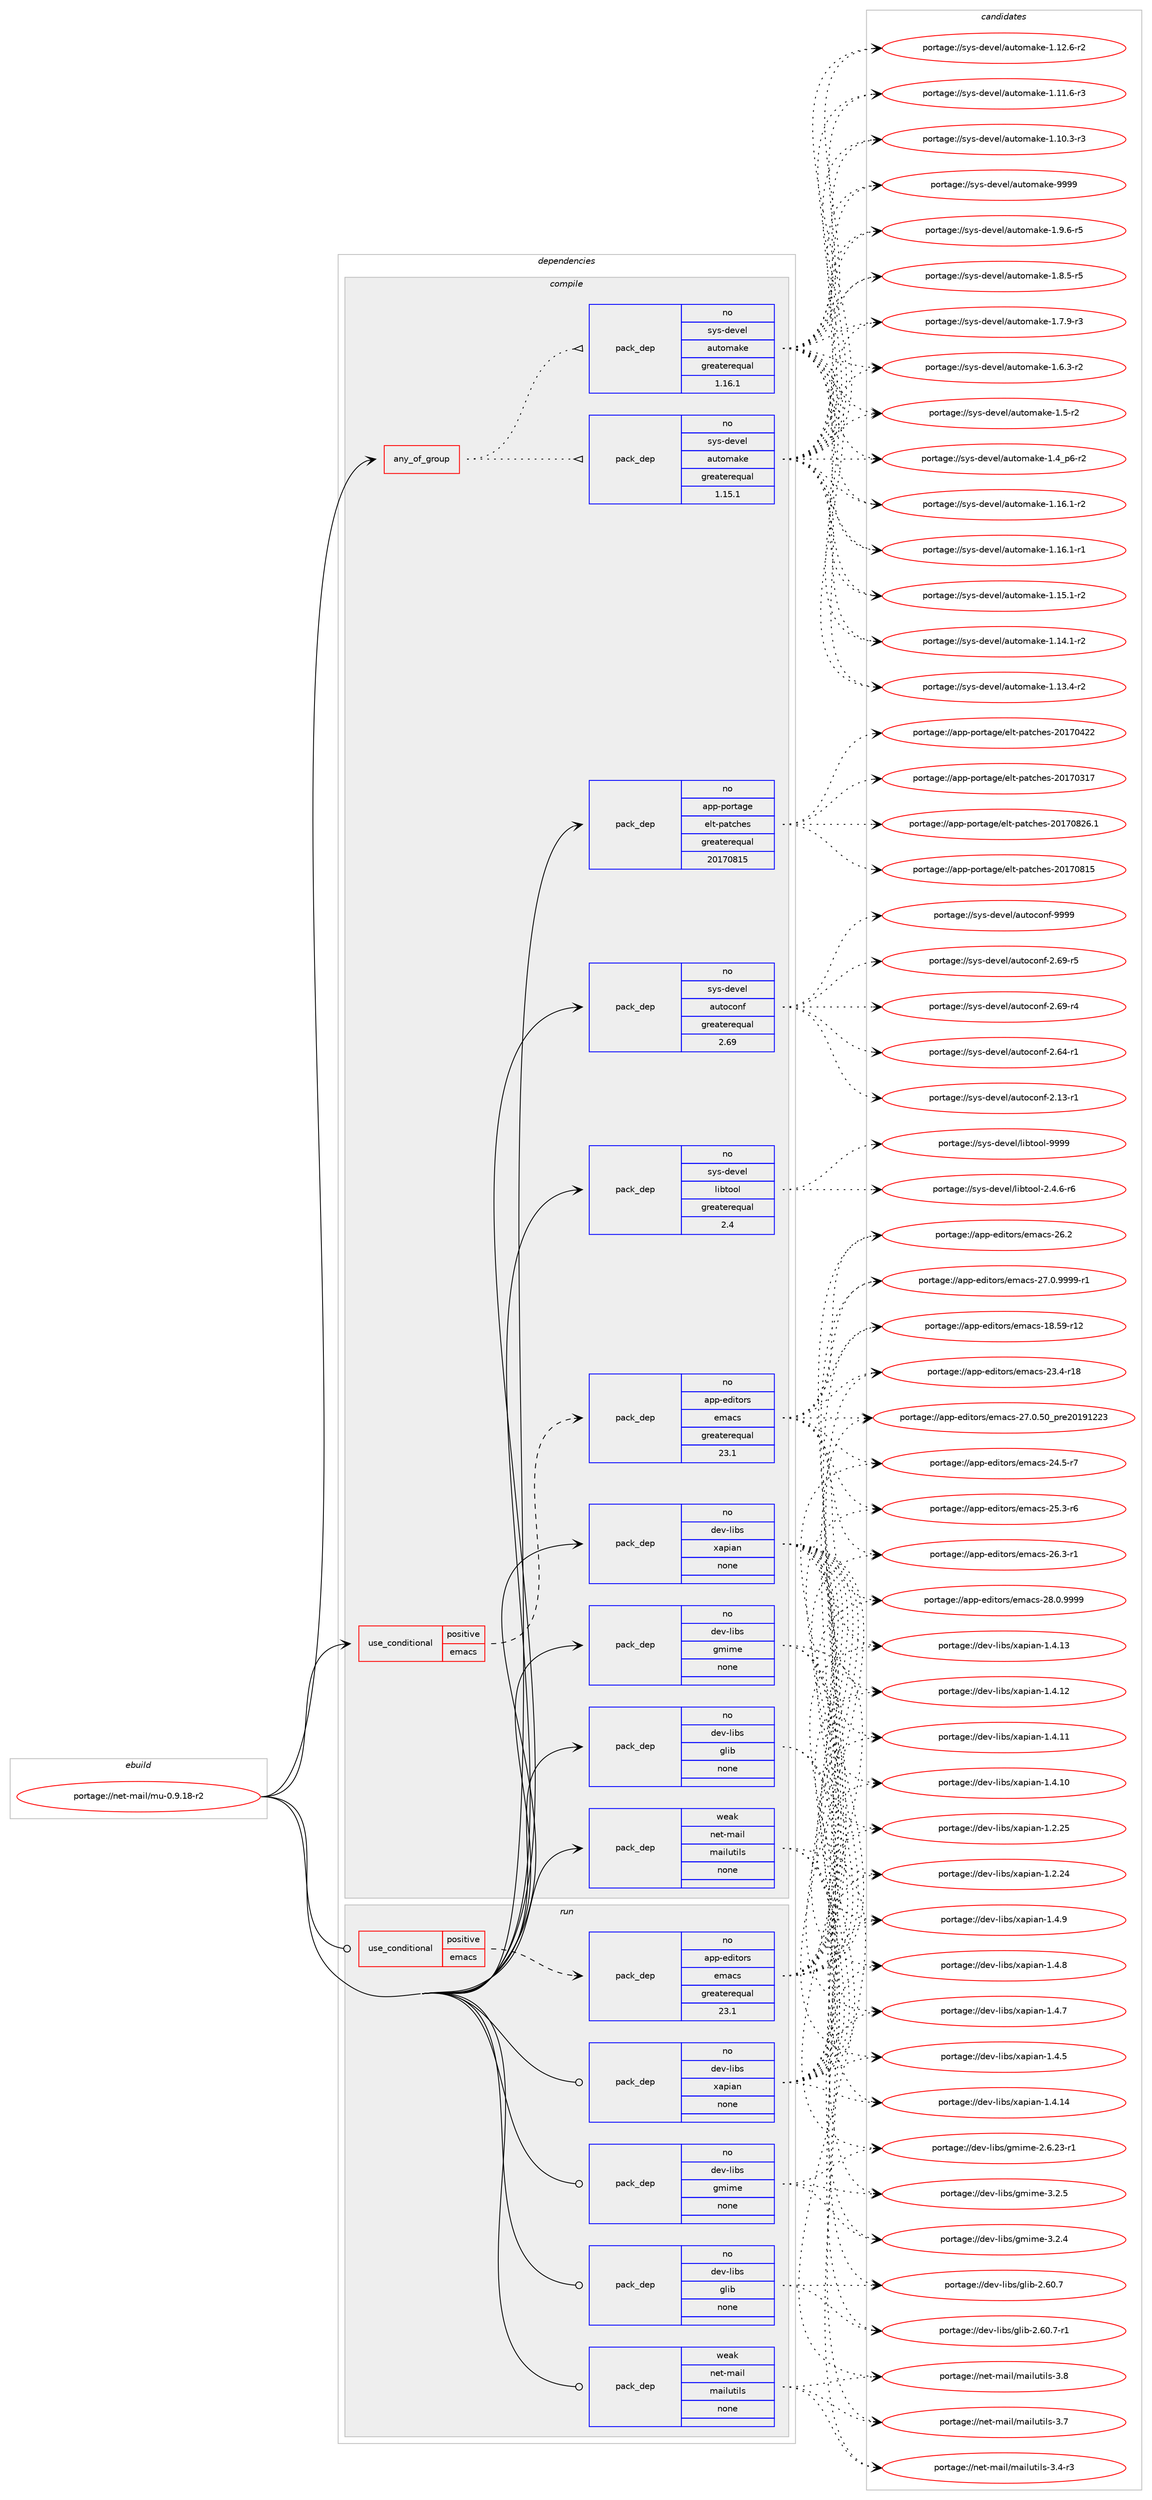digraph prolog {

# *************
# Graph options
# *************

newrank=true;
concentrate=true;
compound=true;
graph [rankdir=LR,fontname=Helvetica,fontsize=10,ranksep=1.5];#, ranksep=2.5, nodesep=0.2];
edge  [arrowhead=vee];
node  [fontname=Helvetica,fontsize=10];

# **********
# The ebuild
# **********

subgraph cluster_leftcol {
color=gray;
rank=same;
label=<<i>ebuild</i>>;
id [label="portage://net-mail/mu-0.9.18-r2", color=red, width=4, href="../net-mail/mu-0.9.18-r2.svg"];
}

# ****************
# The dependencies
# ****************

subgraph cluster_midcol {
color=gray;
label=<<i>dependencies</i>>;
subgraph cluster_compile {
fillcolor="#eeeeee";
style=filled;
label=<<i>compile</i>>;
subgraph any2069 {
dependency133261 [label=<<TABLE BORDER="0" CELLBORDER="1" CELLSPACING="0" CELLPADDING="4"><TR><TD CELLPADDING="10">any_of_group</TD></TR></TABLE>>, shape=none, color=red];subgraph pack102950 {
dependency133262 [label=<<TABLE BORDER="0" CELLBORDER="1" CELLSPACING="0" CELLPADDING="4" WIDTH="220"><TR><TD ROWSPAN="6" CELLPADDING="30">pack_dep</TD></TR><TR><TD WIDTH="110">no</TD></TR><TR><TD>sys-devel</TD></TR><TR><TD>automake</TD></TR><TR><TD>greaterequal</TD></TR><TR><TD>1.16.1</TD></TR></TABLE>>, shape=none, color=blue];
}
dependency133261:e -> dependency133262:w [weight=20,style="dotted",arrowhead="oinv"];
subgraph pack102951 {
dependency133263 [label=<<TABLE BORDER="0" CELLBORDER="1" CELLSPACING="0" CELLPADDING="4" WIDTH="220"><TR><TD ROWSPAN="6" CELLPADDING="30">pack_dep</TD></TR><TR><TD WIDTH="110">no</TD></TR><TR><TD>sys-devel</TD></TR><TR><TD>automake</TD></TR><TR><TD>greaterequal</TD></TR><TR><TD>1.15.1</TD></TR></TABLE>>, shape=none, color=blue];
}
dependency133261:e -> dependency133263:w [weight=20,style="dotted",arrowhead="oinv"];
}
id:e -> dependency133261:w [weight=20,style="solid",arrowhead="vee"];
subgraph cond28104 {
dependency133264 [label=<<TABLE BORDER="0" CELLBORDER="1" CELLSPACING="0" CELLPADDING="4"><TR><TD ROWSPAN="3" CELLPADDING="10">use_conditional</TD></TR><TR><TD>positive</TD></TR><TR><TD>emacs</TD></TR></TABLE>>, shape=none, color=red];
subgraph pack102952 {
dependency133265 [label=<<TABLE BORDER="0" CELLBORDER="1" CELLSPACING="0" CELLPADDING="4" WIDTH="220"><TR><TD ROWSPAN="6" CELLPADDING="30">pack_dep</TD></TR><TR><TD WIDTH="110">no</TD></TR><TR><TD>app-editors</TD></TR><TR><TD>emacs</TD></TR><TR><TD>greaterequal</TD></TR><TR><TD>23.1</TD></TR></TABLE>>, shape=none, color=blue];
}
dependency133264:e -> dependency133265:w [weight=20,style="dashed",arrowhead="vee"];
}
id:e -> dependency133264:w [weight=20,style="solid",arrowhead="vee"];
subgraph pack102953 {
dependency133266 [label=<<TABLE BORDER="0" CELLBORDER="1" CELLSPACING="0" CELLPADDING="4" WIDTH="220"><TR><TD ROWSPAN="6" CELLPADDING="30">pack_dep</TD></TR><TR><TD WIDTH="110">no</TD></TR><TR><TD>app-portage</TD></TR><TR><TD>elt-patches</TD></TR><TR><TD>greaterequal</TD></TR><TR><TD>20170815</TD></TR></TABLE>>, shape=none, color=blue];
}
id:e -> dependency133266:w [weight=20,style="solid",arrowhead="vee"];
subgraph pack102954 {
dependency133267 [label=<<TABLE BORDER="0" CELLBORDER="1" CELLSPACING="0" CELLPADDING="4" WIDTH="220"><TR><TD ROWSPAN="6" CELLPADDING="30">pack_dep</TD></TR><TR><TD WIDTH="110">no</TD></TR><TR><TD>dev-libs</TD></TR><TR><TD>glib</TD></TR><TR><TD>none</TD></TR><TR><TD></TD></TR></TABLE>>, shape=none, color=blue];
}
id:e -> dependency133267:w [weight=20,style="solid",arrowhead="vee"];
subgraph pack102955 {
dependency133268 [label=<<TABLE BORDER="0" CELLBORDER="1" CELLSPACING="0" CELLPADDING="4" WIDTH="220"><TR><TD ROWSPAN="6" CELLPADDING="30">pack_dep</TD></TR><TR><TD WIDTH="110">no</TD></TR><TR><TD>dev-libs</TD></TR><TR><TD>gmime</TD></TR><TR><TD>none</TD></TR><TR><TD></TD></TR></TABLE>>, shape=none, color=blue];
}
id:e -> dependency133268:w [weight=20,style="solid",arrowhead="vee"];
subgraph pack102956 {
dependency133269 [label=<<TABLE BORDER="0" CELLBORDER="1" CELLSPACING="0" CELLPADDING="4" WIDTH="220"><TR><TD ROWSPAN="6" CELLPADDING="30">pack_dep</TD></TR><TR><TD WIDTH="110">no</TD></TR><TR><TD>dev-libs</TD></TR><TR><TD>xapian</TD></TR><TR><TD>none</TD></TR><TR><TD></TD></TR></TABLE>>, shape=none, color=blue];
}
id:e -> dependency133269:w [weight=20,style="solid",arrowhead="vee"];
subgraph pack102957 {
dependency133270 [label=<<TABLE BORDER="0" CELLBORDER="1" CELLSPACING="0" CELLPADDING="4" WIDTH="220"><TR><TD ROWSPAN="6" CELLPADDING="30">pack_dep</TD></TR><TR><TD WIDTH="110">no</TD></TR><TR><TD>sys-devel</TD></TR><TR><TD>autoconf</TD></TR><TR><TD>greaterequal</TD></TR><TR><TD>2.69</TD></TR></TABLE>>, shape=none, color=blue];
}
id:e -> dependency133270:w [weight=20,style="solid",arrowhead="vee"];
subgraph pack102958 {
dependency133271 [label=<<TABLE BORDER="0" CELLBORDER="1" CELLSPACING="0" CELLPADDING="4" WIDTH="220"><TR><TD ROWSPAN="6" CELLPADDING="30">pack_dep</TD></TR><TR><TD WIDTH="110">no</TD></TR><TR><TD>sys-devel</TD></TR><TR><TD>libtool</TD></TR><TR><TD>greaterequal</TD></TR><TR><TD>2.4</TD></TR></TABLE>>, shape=none, color=blue];
}
id:e -> dependency133271:w [weight=20,style="solid",arrowhead="vee"];
subgraph pack102959 {
dependency133272 [label=<<TABLE BORDER="0" CELLBORDER="1" CELLSPACING="0" CELLPADDING="4" WIDTH="220"><TR><TD ROWSPAN="6" CELLPADDING="30">pack_dep</TD></TR><TR><TD WIDTH="110">weak</TD></TR><TR><TD>net-mail</TD></TR><TR><TD>mailutils</TD></TR><TR><TD>none</TD></TR><TR><TD></TD></TR></TABLE>>, shape=none, color=blue];
}
id:e -> dependency133272:w [weight=20,style="solid",arrowhead="vee"];
}
subgraph cluster_compileandrun {
fillcolor="#eeeeee";
style=filled;
label=<<i>compile and run</i>>;
}
subgraph cluster_run {
fillcolor="#eeeeee";
style=filled;
label=<<i>run</i>>;
subgraph cond28105 {
dependency133273 [label=<<TABLE BORDER="0" CELLBORDER="1" CELLSPACING="0" CELLPADDING="4"><TR><TD ROWSPAN="3" CELLPADDING="10">use_conditional</TD></TR><TR><TD>positive</TD></TR><TR><TD>emacs</TD></TR></TABLE>>, shape=none, color=red];
subgraph pack102960 {
dependency133274 [label=<<TABLE BORDER="0" CELLBORDER="1" CELLSPACING="0" CELLPADDING="4" WIDTH="220"><TR><TD ROWSPAN="6" CELLPADDING="30">pack_dep</TD></TR><TR><TD WIDTH="110">no</TD></TR><TR><TD>app-editors</TD></TR><TR><TD>emacs</TD></TR><TR><TD>greaterequal</TD></TR><TR><TD>23.1</TD></TR></TABLE>>, shape=none, color=blue];
}
dependency133273:e -> dependency133274:w [weight=20,style="dashed",arrowhead="vee"];
}
id:e -> dependency133273:w [weight=20,style="solid",arrowhead="odot"];
subgraph pack102961 {
dependency133275 [label=<<TABLE BORDER="0" CELLBORDER="1" CELLSPACING="0" CELLPADDING="4" WIDTH="220"><TR><TD ROWSPAN="6" CELLPADDING="30">pack_dep</TD></TR><TR><TD WIDTH="110">no</TD></TR><TR><TD>dev-libs</TD></TR><TR><TD>glib</TD></TR><TR><TD>none</TD></TR><TR><TD></TD></TR></TABLE>>, shape=none, color=blue];
}
id:e -> dependency133275:w [weight=20,style="solid",arrowhead="odot"];
subgraph pack102962 {
dependency133276 [label=<<TABLE BORDER="0" CELLBORDER="1" CELLSPACING="0" CELLPADDING="4" WIDTH="220"><TR><TD ROWSPAN="6" CELLPADDING="30">pack_dep</TD></TR><TR><TD WIDTH="110">no</TD></TR><TR><TD>dev-libs</TD></TR><TR><TD>gmime</TD></TR><TR><TD>none</TD></TR><TR><TD></TD></TR></TABLE>>, shape=none, color=blue];
}
id:e -> dependency133276:w [weight=20,style="solid",arrowhead="odot"];
subgraph pack102963 {
dependency133277 [label=<<TABLE BORDER="0" CELLBORDER="1" CELLSPACING="0" CELLPADDING="4" WIDTH="220"><TR><TD ROWSPAN="6" CELLPADDING="30">pack_dep</TD></TR><TR><TD WIDTH="110">no</TD></TR><TR><TD>dev-libs</TD></TR><TR><TD>xapian</TD></TR><TR><TD>none</TD></TR><TR><TD></TD></TR></TABLE>>, shape=none, color=blue];
}
id:e -> dependency133277:w [weight=20,style="solid",arrowhead="odot"];
subgraph pack102964 {
dependency133278 [label=<<TABLE BORDER="0" CELLBORDER="1" CELLSPACING="0" CELLPADDING="4" WIDTH="220"><TR><TD ROWSPAN="6" CELLPADDING="30">pack_dep</TD></TR><TR><TD WIDTH="110">weak</TD></TR><TR><TD>net-mail</TD></TR><TR><TD>mailutils</TD></TR><TR><TD>none</TD></TR><TR><TD></TD></TR></TABLE>>, shape=none, color=blue];
}
id:e -> dependency133278:w [weight=20,style="solid",arrowhead="odot"];
}
}

# **************
# The candidates
# **************

subgraph cluster_choices {
rank=same;
color=gray;
label=<<i>candidates</i>>;

subgraph choice102950 {
color=black;
nodesep=1;
choice115121115451001011181011084797117116111109971071014557575757 [label="portage://sys-devel/automake-9999", color=red, width=4,href="../sys-devel/automake-9999.svg"];
choice115121115451001011181011084797117116111109971071014549465746544511453 [label="portage://sys-devel/automake-1.9.6-r5", color=red, width=4,href="../sys-devel/automake-1.9.6-r5.svg"];
choice115121115451001011181011084797117116111109971071014549465646534511453 [label="portage://sys-devel/automake-1.8.5-r5", color=red, width=4,href="../sys-devel/automake-1.8.5-r5.svg"];
choice115121115451001011181011084797117116111109971071014549465546574511451 [label="portage://sys-devel/automake-1.7.9-r3", color=red, width=4,href="../sys-devel/automake-1.7.9-r3.svg"];
choice115121115451001011181011084797117116111109971071014549465446514511450 [label="portage://sys-devel/automake-1.6.3-r2", color=red, width=4,href="../sys-devel/automake-1.6.3-r2.svg"];
choice11512111545100101118101108479711711611110997107101454946534511450 [label="portage://sys-devel/automake-1.5-r2", color=red, width=4,href="../sys-devel/automake-1.5-r2.svg"];
choice115121115451001011181011084797117116111109971071014549465295112544511450 [label="portage://sys-devel/automake-1.4_p6-r2", color=red, width=4,href="../sys-devel/automake-1.4_p6-r2.svg"];
choice11512111545100101118101108479711711611110997107101454946495446494511450 [label="portage://sys-devel/automake-1.16.1-r2", color=red, width=4,href="../sys-devel/automake-1.16.1-r2.svg"];
choice11512111545100101118101108479711711611110997107101454946495446494511449 [label="portage://sys-devel/automake-1.16.1-r1", color=red, width=4,href="../sys-devel/automake-1.16.1-r1.svg"];
choice11512111545100101118101108479711711611110997107101454946495346494511450 [label="portage://sys-devel/automake-1.15.1-r2", color=red, width=4,href="../sys-devel/automake-1.15.1-r2.svg"];
choice11512111545100101118101108479711711611110997107101454946495246494511450 [label="portage://sys-devel/automake-1.14.1-r2", color=red, width=4,href="../sys-devel/automake-1.14.1-r2.svg"];
choice11512111545100101118101108479711711611110997107101454946495146524511450 [label="portage://sys-devel/automake-1.13.4-r2", color=red, width=4,href="../sys-devel/automake-1.13.4-r2.svg"];
choice11512111545100101118101108479711711611110997107101454946495046544511450 [label="portage://sys-devel/automake-1.12.6-r2", color=red, width=4,href="../sys-devel/automake-1.12.6-r2.svg"];
choice11512111545100101118101108479711711611110997107101454946494946544511451 [label="portage://sys-devel/automake-1.11.6-r3", color=red, width=4,href="../sys-devel/automake-1.11.6-r3.svg"];
choice11512111545100101118101108479711711611110997107101454946494846514511451 [label="portage://sys-devel/automake-1.10.3-r3", color=red, width=4,href="../sys-devel/automake-1.10.3-r3.svg"];
dependency133262:e -> choice115121115451001011181011084797117116111109971071014557575757:w [style=dotted,weight="100"];
dependency133262:e -> choice115121115451001011181011084797117116111109971071014549465746544511453:w [style=dotted,weight="100"];
dependency133262:e -> choice115121115451001011181011084797117116111109971071014549465646534511453:w [style=dotted,weight="100"];
dependency133262:e -> choice115121115451001011181011084797117116111109971071014549465546574511451:w [style=dotted,weight="100"];
dependency133262:e -> choice115121115451001011181011084797117116111109971071014549465446514511450:w [style=dotted,weight="100"];
dependency133262:e -> choice11512111545100101118101108479711711611110997107101454946534511450:w [style=dotted,weight="100"];
dependency133262:e -> choice115121115451001011181011084797117116111109971071014549465295112544511450:w [style=dotted,weight="100"];
dependency133262:e -> choice11512111545100101118101108479711711611110997107101454946495446494511450:w [style=dotted,weight="100"];
dependency133262:e -> choice11512111545100101118101108479711711611110997107101454946495446494511449:w [style=dotted,weight="100"];
dependency133262:e -> choice11512111545100101118101108479711711611110997107101454946495346494511450:w [style=dotted,weight="100"];
dependency133262:e -> choice11512111545100101118101108479711711611110997107101454946495246494511450:w [style=dotted,weight="100"];
dependency133262:e -> choice11512111545100101118101108479711711611110997107101454946495146524511450:w [style=dotted,weight="100"];
dependency133262:e -> choice11512111545100101118101108479711711611110997107101454946495046544511450:w [style=dotted,weight="100"];
dependency133262:e -> choice11512111545100101118101108479711711611110997107101454946494946544511451:w [style=dotted,weight="100"];
dependency133262:e -> choice11512111545100101118101108479711711611110997107101454946494846514511451:w [style=dotted,weight="100"];
}
subgraph choice102951 {
color=black;
nodesep=1;
choice115121115451001011181011084797117116111109971071014557575757 [label="portage://sys-devel/automake-9999", color=red, width=4,href="../sys-devel/automake-9999.svg"];
choice115121115451001011181011084797117116111109971071014549465746544511453 [label="portage://sys-devel/automake-1.9.6-r5", color=red, width=4,href="../sys-devel/automake-1.9.6-r5.svg"];
choice115121115451001011181011084797117116111109971071014549465646534511453 [label="portage://sys-devel/automake-1.8.5-r5", color=red, width=4,href="../sys-devel/automake-1.8.5-r5.svg"];
choice115121115451001011181011084797117116111109971071014549465546574511451 [label="portage://sys-devel/automake-1.7.9-r3", color=red, width=4,href="../sys-devel/automake-1.7.9-r3.svg"];
choice115121115451001011181011084797117116111109971071014549465446514511450 [label="portage://sys-devel/automake-1.6.3-r2", color=red, width=4,href="../sys-devel/automake-1.6.3-r2.svg"];
choice11512111545100101118101108479711711611110997107101454946534511450 [label="portage://sys-devel/automake-1.5-r2", color=red, width=4,href="../sys-devel/automake-1.5-r2.svg"];
choice115121115451001011181011084797117116111109971071014549465295112544511450 [label="portage://sys-devel/automake-1.4_p6-r2", color=red, width=4,href="../sys-devel/automake-1.4_p6-r2.svg"];
choice11512111545100101118101108479711711611110997107101454946495446494511450 [label="portage://sys-devel/automake-1.16.1-r2", color=red, width=4,href="../sys-devel/automake-1.16.1-r2.svg"];
choice11512111545100101118101108479711711611110997107101454946495446494511449 [label="portage://sys-devel/automake-1.16.1-r1", color=red, width=4,href="../sys-devel/automake-1.16.1-r1.svg"];
choice11512111545100101118101108479711711611110997107101454946495346494511450 [label="portage://sys-devel/automake-1.15.1-r2", color=red, width=4,href="../sys-devel/automake-1.15.1-r2.svg"];
choice11512111545100101118101108479711711611110997107101454946495246494511450 [label="portage://sys-devel/automake-1.14.1-r2", color=red, width=4,href="../sys-devel/automake-1.14.1-r2.svg"];
choice11512111545100101118101108479711711611110997107101454946495146524511450 [label="portage://sys-devel/automake-1.13.4-r2", color=red, width=4,href="../sys-devel/automake-1.13.4-r2.svg"];
choice11512111545100101118101108479711711611110997107101454946495046544511450 [label="portage://sys-devel/automake-1.12.6-r2", color=red, width=4,href="../sys-devel/automake-1.12.6-r2.svg"];
choice11512111545100101118101108479711711611110997107101454946494946544511451 [label="portage://sys-devel/automake-1.11.6-r3", color=red, width=4,href="../sys-devel/automake-1.11.6-r3.svg"];
choice11512111545100101118101108479711711611110997107101454946494846514511451 [label="portage://sys-devel/automake-1.10.3-r3", color=red, width=4,href="../sys-devel/automake-1.10.3-r3.svg"];
dependency133263:e -> choice115121115451001011181011084797117116111109971071014557575757:w [style=dotted,weight="100"];
dependency133263:e -> choice115121115451001011181011084797117116111109971071014549465746544511453:w [style=dotted,weight="100"];
dependency133263:e -> choice115121115451001011181011084797117116111109971071014549465646534511453:w [style=dotted,weight="100"];
dependency133263:e -> choice115121115451001011181011084797117116111109971071014549465546574511451:w [style=dotted,weight="100"];
dependency133263:e -> choice115121115451001011181011084797117116111109971071014549465446514511450:w [style=dotted,weight="100"];
dependency133263:e -> choice11512111545100101118101108479711711611110997107101454946534511450:w [style=dotted,weight="100"];
dependency133263:e -> choice115121115451001011181011084797117116111109971071014549465295112544511450:w [style=dotted,weight="100"];
dependency133263:e -> choice11512111545100101118101108479711711611110997107101454946495446494511450:w [style=dotted,weight="100"];
dependency133263:e -> choice11512111545100101118101108479711711611110997107101454946495446494511449:w [style=dotted,weight="100"];
dependency133263:e -> choice11512111545100101118101108479711711611110997107101454946495346494511450:w [style=dotted,weight="100"];
dependency133263:e -> choice11512111545100101118101108479711711611110997107101454946495246494511450:w [style=dotted,weight="100"];
dependency133263:e -> choice11512111545100101118101108479711711611110997107101454946495146524511450:w [style=dotted,weight="100"];
dependency133263:e -> choice11512111545100101118101108479711711611110997107101454946495046544511450:w [style=dotted,weight="100"];
dependency133263:e -> choice11512111545100101118101108479711711611110997107101454946494946544511451:w [style=dotted,weight="100"];
dependency133263:e -> choice11512111545100101118101108479711711611110997107101454946494846514511451:w [style=dotted,weight="100"];
}
subgraph choice102952 {
color=black;
nodesep=1;
choice971121124510110010511611111411547101109979911545505646484657575757 [label="portage://app-editors/emacs-28.0.9999", color=red, width=4,href="../app-editors/emacs-28.0.9999.svg"];
choice9711211245101100105116111114115471011099799115455055464846575757574511449 [label="portage://app-editors/emacs-27.0.9999-r1", color=red, width=4,href="../app-editors/emacs-27.0.9999-r1.svg"];
choice97112112451011001051161111141154710110997991154550554648465348951121141015048495749505051 [label="portage://app-editors/emacs-27.0.50_pre20191223", color=red, width=4,href="../app-editors/emacs-27.0.50_pre20191223.svg"];
choice971121124510110010511611111411547101109979911545505446514511449 [label="portage://app-editors/emacs-26.3-r1", color=red, width=4,href="../app-editors/emacs-26.3-r1.svg"];
choice97112112451011001051161111141154710110997991154550544650 [label="portage://app-editors/emacs-26.2", color=red, width=4,href="../app-editors/emacs-26.2.svg"];
choice971121124510110010511611111411547101109979911545505346514511454 [label="portage://app-editors/emacs-25.3-r6", color=red, width=4,href="../app-editors/emacs-25.3-r6.svg"];
choice971121124510110010511611111411547101109979911545505246534511455 [label="portage://app-editors/emacs-24.5-r7", color=red, width=4,href="../app-editors/emacs-24.5-r7.svg"];
choice97112112451011001051161111141154710110997991154550514652451144956 [label="portage://app-editors/emacs-23.4-r18", color=red, width=4,href="../app-editors/emacs-23.4-r18.svg"];
choice9711211245101100105116111114115471011099799115454956465357451144950 [label="portage://app-editors/emacs-18.59-r12", color=red, width=4,href="../app-editors/emacs-18.59-r12.svg"];
dependency133265:e -> choice971121124510110010511611111411547101109979911545505646484657575757:w [style=dotted,weight="100"];
dependency133265:e -> choice9711211245101100105116111114115471011099799115455055464846575757574511449:w [style=dotted,weight="100"];
dependency133265:e -> choice97112112451011001051161111141154710110997991154550554648465348951121141015048495749505051:w [style=dotted,weight="100"];
dependency133265:e -> choice971121124510110010511611111411547101109979911545505446514511449:w [style=dotted,weight="100"];
dependency133265:e -> choice97112112451011001051161111141154710110997991154550544650:w [style=dotted,weight="100"];
dependency133265:e -> choice971121124510110010511611111411547101109979911545505346514511454:w [style=dotted,weight="100"];
dependency133265:e -> choice971121124510110010511611111411547101109979911545505246534511455:w [style=dotted,weight="100"];
dependency133265:e -> choice97112112451011001051161111141154710110997991154550514652451144956:w [style=dotted,weight="100"];
dependency133265:e -> choice9711211245101100105116111114115471011099799115454956465357451144950:w [style=dotted,weight="100"];
}
subgraph choice102953 {
color=black;
nodesep=1;
choice971121124511211111411697103101471011081164511297116991041011154550484955485650544649 [label="portage://app-portage/elt-patches-20170826.1", color=red, width=4,href="../app-portage/elt-patches-20170826.1.svg"];
choice97112112451121111141169710310147101108116451129711699104101115455048495548564953 [label="portage://app-portage/elt-patches-20170815", color=red, width=4,href="../app-portage/elt-patches-20170815.svg"];
choice97112112451121111141169710310147101108116451129711699104101115455048495548525050 [label="portage://app-portage/elt-patches-20170422", color=red, width=4,href="../app-portage/elt-patches-20170422.svg"];
choice97112112451121111141169710310147101108116451129711699104101115455048495548514955 [label="portage://app-portage/elt-patches-20170317", color=red, width=4,href="../app-portage/elt-patches-20170317.svg"];
dependency133266:e -> choice971121124511211111411697103101471011081164511297116991041011154550484955485650544649:w [style=dotted,weight="100"];
dependency133266:e -> choice97112112451121111141169710310147101108116451129711699104101115455048495548564953:w [style=dotted,weight="100"];
dependency133266:e -> choice97112112451121111141169710310147101108116451129711699104101115455048495548525050:w [style=dotted,weight="100"];
dependency133266:e -> choice97112112451121111141169710310147101108116451129711699104101115455048495548514955:w [style=dotted,weight="100"];
}
subgraph choice102954 {
color=black;
nodesep=1;
choice10010111845108105981154710310810598455046544846554511449 [label="portage://dev-libs/glib-2.60.7-r1", color=red, width=4,href="../dev-libs/glib-2.60.7-r1.svg"];
choice1001011184510810598115471031081059845504654484655 [label="portage://dev-libs/glib-2.60.7", color=red, width=4,href="../dev-libs/glib-2.60.7.svg"];
dependency133267:e -> choice10010111845108105981154710310810598455046544846554511449:w [style=dotted,weight="100"];
dependency133267:e -> choice1001011184510810598115471031081059845504654484655:w [style=dotted,weight="100"];
}
subgraph choice102955 {
color=black;
nodesep=1;
choice100101118451081059811547103109105109101455146504653 [label="portage://dev-libs/gmime-3.2.5", color=red, width=4,href="../dev-libs/gmime-3.2.5.svg"];
choice100101118451081059811547103109105109101455146504652 [label="portage://dev-libs/gmime-3.2.4", color=red, width=4,href="../dev-libs/gmime-3.2.4.svg"];
choice100101118451081059811547103109105109101455046544650514511449 [label="portage://dev-libs/gmime-2.6.23-r1", color=red, width=4,href="../dev-libs/gmime-2.6.23-r1.svg"];
dependency133268:e -> choice100101118451081059811547103109105109101455146504653:w [style=dotted,weight="100"];
dependency133268:e -> choice100101118451081059811547103109105109101455146504652:w [style=dotted,weight="100"];
dependency133268:e -> choice100101118451081059811547103109105109101455046544650514511449:w [style=dotted,weight="100"];
}
subgraph choice102956 {
color=black;
nodesep=1;
choice1001011184510810598115471209711210597110454946524657 [label="portage://dev-libs/xapian-1.4.9", color=red, width=4,href="../dev-libs/xapian-1.4.9.svg"];
choice1001011184510810598115471209711210597110454946524656 [label="portage://dev-libs/xapian-1.4.8", color=red, width=4,href="../dev-libs/xapian-1.4.8.svg"];
choice1001011184510810598115471209711210597110454946524655 [label="portage://dev-libs/xapian-1.4.7", color=red, width=4,href="../dev-libs/xapian-1.4.7.svg"];
choice1001011184510810598115471209711210597110454946524653 [label="portage://dev-libs/xapian-1.4.5", color=red, width=4,href="../dev-libs/xapian-1.4.5.svg"];
choice100101118451081059811547120971121059711045494652464952 [label="portage://dev-libs/xapian-1.4.14", color=red, width=4,href="../dev-libs/xapian-1.4.14.svg"];
choice100101118451081059811547120971121059711045494652464951 [label="portage://dev-libs/xapian-1.4.13", color=red, width=4,href="../dev-libs/xapian-1.4.13.svg"];
choice100101118451081059811547120971121059711045494652464950 [label="portage://dev-libs/xapian-1.4.12", color=red, width=4,href="../dev-libs/xapian-1.4.12.svg"];
choice100101118451081059811547120971121059711045494652464949 [label="portage://dev-libs/xapian-1.4.11", color=red, width=4,href="../dev-libs/xapian-1.4.11.svg"];
choice100101118451081059811547120971121059711045494652464948 [label="portage://dev-libs/xapian-1.4.10", color=red, width=4,href="../dev-libs/xapian-1.4.10.svg"];
choice100101118451081059811547120971121059711045494650465053 [label="portage://dev-libs/xapian-1.2.25", color=red, width=4,href="../dev-libs/xapian-1.2.25.svg"];
choice100101118451081059811547120971121059711045494650465052 [label="portage://dev-libs/xapian-1.2.24", color=red, width=4,href="../dev-libs/xapian-1.2.24.svg"];
dependency133269:e -> choice1001011184510810598115471209711210597110454946524657:w [style=dotted,weight="100"];
dependency133269:e -> choice1001011184510810598115471209711210597110454946524656:w [style=dotted,weight="100"];
dependency133269:e -> choice1001011184510810598115471209711210597110454946524655:w [style=dotted,weight="100"];
dependency133269:e -> choice1001011184510810598115471209711210597110454946524653:w [style=dotted,weight="100"];
dependency133269:e -> choice100101118451081059811547120971121059711045494652464952:w [style=dotted,weight="100"];
dependency133269:e -> choice100101118451081059811547120971121059711045494652464951:w [style=dotted,weight="100"];
dependency133269:e -> choice100101118451081059811547120971121059711045494652464950:w [style=dotted,weight="100"];
dependency133269:e -> choice100101118451081059811547120971121059711045494652464949:w [style=dotted,weight="100"];
dependency133269:e -> choice100101118451081059811547120971121059711045494652464948:w [style=dotted,weight="100"];
dependency133269:e -> choice100101118451081059811547120971121059711045494650465053:w [style=dotted,weight="100"];
dependency133269:e -> choice100101118451081059811547120971121059711045494650465052:w [style=dotted,weight="100"];
}
subgraph choice102957 {
color=black;
nodesep=1;
choice115121115451001011181011084797117116111991111101024557575757 [label="portage://sys-devel/autoconf-9999", color=red, width=4,href="../sys-devel/autoconf-9999.svg"];
choice1151211154510010111810110847971171161119911111010245504654574511453 [label="portage://sys-devel/autoconf-2.69-r5", color=red, width=4,href="../sys-devel/autoconf-2.69-r5.svg"];
choice1151211154510010111810110847971171161119911111010245504654574511452 [label="portage://sys-devel/autoconf-2.69-r4", color=red, width=4,href="../sys-devel/autoconf-2.69-r4.svg"];
choice1151211154510010111810110847971171161119911111010245504654524511449 [label="portage://sys-devel/autoconf-2.64-r1", color=red, width=4,href="../sys-devel/autoconf-2.64-r1.svg"];
choice1151211154510010111810110847971171161119911111010245504649514511449 [label="portage://sys-devel/autoconf-2.13-r1", color=red, width=4,href="../sys-devel/autoconf-2.13-r1.svg"];
dependency133270:e -> choice115121115451001011181011084797117116111991111101024557575757:w [style=dotted,weight="100"];
dependency133270:e -> choice1151211154510010111810110847971171161119911111010245504654574511453:w [style=dotted,weight="100"];
dependency133270:e -> choice1151211154510010111810110847971171161119911111010245504654574511452:w [style=dotted,weight="100"];
dependency133270:e -> choice1151211154510010111810110847971171161119911111010245504654524511449:w [style=dotted,weight="100"];
dependency133270:e -> choice1151211154510010111810110847971171161119911111010245504649514511449:w [style=dotted,weight="100"];
}
subgraph choice102958 {
color=black;
nodesep=1;
choice1151211154510010111810110847108105981161111111084557575757 [label="portage://sys-devel/libtool-9999", color=red, width=4,href="../sys-devel/libtool-9999.svg"];
choice1151211154510010111810110847108105981161111111084550465246544511454 [label="portage://sys-devel/libtool-2.4.6-r6", color=red, width=4,href="../sys-devel/libtool-2.4.6-r6.svg"];
dependency133271:e -> choice1151211154510010111810110847108105981161111111084557575757:w [style=dotted,weight="100"];
dependency133271:e -> choice1151211154510010111810110847108105981161111111084550465246544511454:w [style=dotted,weight="100"];
}
subgraph choice102959 {
color=black;
nodesep=1;
choice1101011164510997105108471099710510811711610510811545514656 [label="portage://net-mail/mailutils-3.8", color=red, width=4,href="../net-mail/mailutils-3.8.svg"];
choice1101011164510997105108471099710510811711610510811545514655 [label="portage://net-mail/mailutils-3.7", color=red, width=4,href="../net-mail/mailutils-3.7.svg"];
choice11010111645109971051084710997105108117116105108115455146524511451 [label="portage://net-mail/mailutils-3.4-r3", color=red, width=4,href="../net-mail/mailutils-3.4-r3.svg"];
dependency133272:e -> choice1101011164510997105108471099710510811711610510811545514656:w [style=dotted,weight="100"];
dependency133272:e -> choice1101011164510997105108471099710510811711610510811545514655:w [style=dotted,weight="100"];
dependency133272:e -> choice11010111645109971051084710997105108117116105108115455146524511451:w [style=dotted,weight="100"];
}
subgraph choice102960 {
color=black;
nodesep=1;
choice971121124510110010511611111411547101109979911545505646484657575757 [label="portage://app-editors/emacs-28.0.9999", color=red, width=4,href="../app-editors/emacs-28.0.9999.svg"];
choice9711211245101100105116111114115471011099799115455055464846575757574511449 [label="portage://app-editors/emacs-27.0.9999-r1", color=red, width=4,href="../app-editors/emacs-27.0.9999-r1.svg"];
choice97112112451011001051161111141154710110997991154550554648465348951121141015048495749505051 [label="portage://app-editors/emacs-27.0.50_pre20191223", color=red, width=4,href="../app-editors/emacs-27.0.50_pre20191223.svg"];
choice971121124510110010511611111411547101109979911545505446514511449 [label="portage://app-editors/emacs-26.3-r1", color=red, width=4,href="../app-editors/emacs-26.3-r1.svg"];
choice97112112451011001051161111141154710110997991154550544650 [label="portage://app-editors/emacs-26.2", color=red, width=4,href="../app-editors/emacs-26.2.svg"];
choice971121124510110010511611111411547101109979911545505346514511454 [label="portage://app-editors/emacs-25.3-r6", color=red, width=4,href="../app-editors/emacs-25.3-r6.svg"];
choice971121124510110010511611111411547101109979911545505246534511455 [label="portage://app-editors/emacs-24.5-r7", color=red, width=4,href="../app-editors/emacs-24.5-r7.svg"];
choice97112112451011001051161111141154710110997991154550514652451144956 [label="portage://app-editors/emacs-23.4-r18", color=red, width=4,href="../app-editors/emacs-23.4-r18.svg"];
choice9711211245101100105116111114115471011099799115454956465357451144950 [label="portage://app-editors/emacs-18.59-r12", color=red, width=4,href="../app-editors/emacs-18.59-r12.svg"];
dependency133274:e -> choice971121124510110010511611111411547101109979911545505646484657575757:w [style=dotted,weight="100"];
dependency133274:e -> choice9711211245101100105116111114115471011099799115455055464846575757574511449:w [style=dotted,weight="100"];
dependency133274:e -> choice97112112451011001051161111141154710110997991154550554648465348951121141015048495749505051:w [style=dotted,weight="100"];
dependency133274:e -> choice971121124510110010511611111411547101109979911545505446514511449:w [style=dotted,weight="100"];
dependency133274:e -> choice97112112451011001051161111141154710110997991154550544650:w [style=dotted,weight="100"];
dependency133274:e -> choice971121124510110010511611111411547101109979911545505346514511454:w [style=dotted,weight="100"];
dependency133274:e -> choice971121124510110010511611111411547101109979911545505246534511455:w [style=dotted,weight="100"];
dependency133274:e -> choice97112112451011001051161111141154710110997991154550514652451144956:w [style=dotted,weight="100"];
dependency133274:e -> choice9711211245101100105116111114115471011099799115454956465357451144950:w [style=dotted,weight="100"];
}
subgraph choice102961 {
color=black;
nodesep=1;
choice10010111845108105981154710310810598455046544846554511449 [label="portage://dev-libs/glib-2.60.7-r1", color=red, width=4,href="../dev-libs/glib-2.60.7-r1.svg"];
choice1001011184510810598115471031081059845504654484655 [label="portage://dev-libs/glib-2.60.7", color=red, width=4,href="../dev-libs/glib-2.60.7.svg"];
dependency133275:e -> choice10010111845108105981154710310810598455046544846554511449:w [style=dotted,weight="100"];
dependency133275:e -> choice1001011184510810598115471031081059845504654484655:w [style=dotted,weight="100"];
}
subgraph choice102962 {
color=black;
nodesep=1;
choice100101118451081059811547103109105109101455146504653 [label="portage://dev-libs/gmime-3.2.5", color=red, width=4,href="../dev-libs/gmime-3.2.5.svg"];
choice100101118451081059811547103109105109101455146504652 [label="portage://dev-libs/gmime-3.2.4", color=red, width=4,href="../dev-libs/gmime-3.2.4.svg"];
choice100101118451081059811547103109105109101455046544650514511449 [label="portage://dev-libs/gmime-2.6.23-r1", color=red, width=4,href="../dev-libs/gmime-2.6.23-r1.svg"];
dependency133276:e -> choice100101118451081059811547103109105109101455146504653:w [style=dotted,weight="100"];
dependency133276:e -> choice100101118451081059811547103109105109101455146504652:w [style=dotted,weight="100"];
dependency133276:e -> choice100101118451081059811547103109105109101455046544650514511449:w [style=dotted,weight="100"];
}
subgraph choice102963 {
color=black;
nodesep=1;
choice1001011184510810598115471209711210597110454946524657 [label="portage://dev-libs/xapian-1.4.9", color=red, width=4,href="../dev-libs/xapian-1.4.9.svg"];
choice1001011184510810598115471209711210597110454946524656 [label="portage://dev-libs/xapian-1.4.8", color=red, width=4,href="../dev-libs/xapian-1.4.8.svg"];
choice1001011184510810598115471209711210597110454946524655 [label="portage://dev-libs/xapian-1.4.7", color=red, width=4,href="../dev-libs/xapian-1.4.7.svg"];
choice1001011184510810598115471209711210597110454946524653 [label="portage://dev-libs/xapian-1.4.5", color=red, width=4,href="../dev-libs/xapian-1.4.5.svg"];
choice100101118451081059811547120971121059711045494652464952 [label="portage://dev-libs/xapian-1.4.14", color=red, width=4,href="../dev-libs/xapian-1.4.14.svg"];
choice100101118451081059811547120971121059711045494652464951 [label="portage://dev-libs/xapian-1.4.13", color=red, width=4,href="../dev-libs/xapian-1.4.13.svg"];
choice100101118451081059811547120971121059711045494652464950 [label="portage://dev-libs/xapian-1.4.12", color=red, width=4,href="../dev-libs/xapian-1.4.12.svg"];
choice100101118451081059811547120971121059711045494652464949 [label="portage://dev-libs/xapian-1.4.11", color=red, width=4,href="../dev-libs/xapian-1.4.11.svg"];
choice100101118451081059811547120971121059711045494652464948 [label="portage://dev-libs/xapian-1.4.10", color=red, width=4,href="../dev-libs/xapian-1.4.10.svg"];
choice100101118451081059811547120971121059711045494650465053 [label="portage://dev-libs/xapian-1.2.25", color=red, width=4,href="../dev-libs/xapian-1.2.25.svg"];
choice100101118451081059811547120971121059711045494650465052 [label="portage://dev-libs/xapian-1.2.24", color=red, width=4,href="../dev-libs/xapian-1.2.24.svg"];
dependency133277:e -> choice1001011184510810598115471209711210597110454946524657:w [style=dotted,weight="100"];
dependency133277:e -> choice1001011184510810598115471209711210597110454946524656:w [style=dotted,weight="100"];
dependency133277:e -> choice1001011184510810598115471209711210597110454946524655:w [style=dotted,weight="100"];
dependency133277:e -> choice1001011184510810598115471209711210597110454946524653:w [style=dotted,weight="100"];
dependency133277:e -> choice100101118451081059811547120971121059711045494652464952:w [style=dotted,weight="100"];
dependency133277:e -> choice100101118451081059811547120971121059711045494652464951:w [style=dotted,weight="100"];
dependency133277:e -> choice100101118451081059811547120971121059711045494652464950:w [style=dotted,weight="100"];
dependency133277:e -> choice100101118451081059811547120971121059711045494652464949:w [style=dotted,weight="100"];
dependency133277:e -> choice100101118451081059811547120971121059711045494652464948:w [style=dotted,weight="100"];
dependency133277:e -> choice100101118451081059811547120971121059711045494650465053:w [style=dotted,weight="100"];
dependency133277:e -> choice100101118451081059811547120971121059711045494650465052:w [style=dotted,weight="100"];
}
subgraph choice102964 {
color=black;
nodesep=1;
choice1101011164510997105108471099710510811711610510811545514656 [label="portage://net-mail/mailutils-3.8", color=red, width=4,href="../net-mail/mailutils-3.8.svg"];
choice1101011164510997105108471099710510811711610510811545514655 [label="portage://net-mail/mailutils-3.7", color=red, width=4,href="../net-mail/mailutils-3.7.svg"];
choice11010111645109971051084710997105108117116105108115455146524511451 [label="portage://net-mail/mailutils-3.4-r3", color=red, width=4,href="../net-mail/mailutils-3.4-r3.svg"];
dependency133278:e -> choice1101011164510997105108471099710510811711610510811545514656:w [style=dotted,weight="100"];
dependency133278:e -> choice1101011164510997105108471099710510811711610510811545514655:w [style=dotted,weight="100"];
dependency133278:e -> choice11010111645109971051084710997105108117116105108115455146524511451:w [style=dotted,weight="100"];
}
}

}
